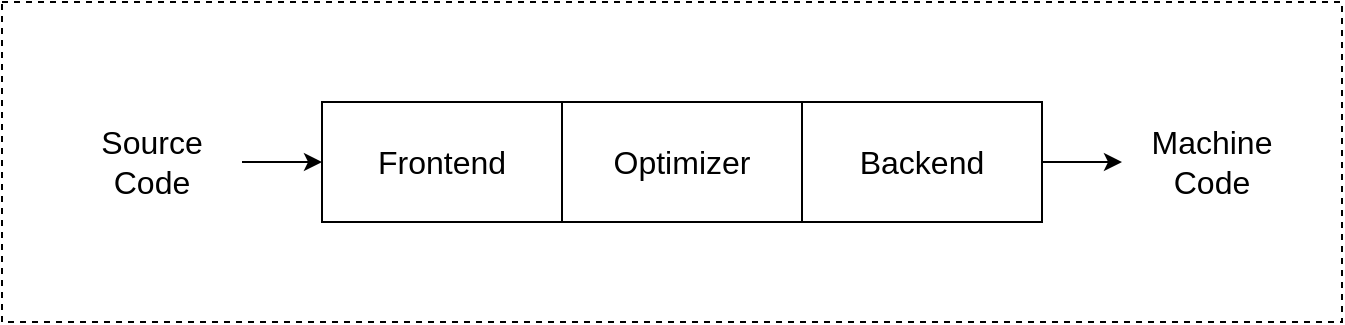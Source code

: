 <mxfile version="14.9.9" type="github">
  <diagram id="C5RBs43oDa-KdzZeNtuy" name="Page-1">
    <mxGraphModel dx="974" dy="894" grid="1" gridSize="10" guides="1" tooltips="1" connect="1" arrows="1" fold="1" page="1" pageScale="1" pageWidth="827" pageHeight="1169" math="0" shadow="0">
      <root>
        <mxCell id="WIyWlLk6GJQsqaUBKTNV-0" />
        <mxCell id="WIyWlLk6GJQsqaUBKTNV-1" parent="WIyWlLk6GJQsqaUBKTNV-0" />
        <mxCell id="1obplmJRY-TloebmABSp-9" value="" style="rounded=0;whiteSpace=wrap;html=1;dashed=1;fontSize=16;" vertex="1" parent="WIyWlLk6GJQsqaUBKTNV-1">
          <mxGeometry x="90" y="80" width="670" height="160" as="geometry" />
        </mxCell>
        <mxCell id="1obplmJRY-TloebmABSp-0" value="Frontend" style="rounded=0;whiteSpace=wrap;html=1;fontSize=16;" vertex="1" parent="WIyWlLk6GJQsqaUBKTNV-1">
          <mxGeometry x="250" y="130" width="120" height="60" as="geometry" />
        </mxCell>
        <mxCell id="1obplmJRY-TloebmABSp-7" style="edgeStyle=orthogonalEdgeStyle;rounded=0;orthogonalLoop=1;jettySize=auto;html=1;exitX=1;exitY=0.5;exitDx=0;exitDy=0;entryX=0;entryY=0.5;entryDx=0;entryDy=0;fontSize=16;" edge="1" parent="WIyWlLk6GJQsqaUBKTNV-1" source="1obplmJRY-TloebmABSp-1" target="1obplmJRY-TloebmABSp-0">
          <mxGeometry relative="1" as="geometry" />
        </mxCell>
        <mxCell id="1obplmJRY-TloebmABSp-1" value="Source&lt;br style=&quot;font-size: 16px;&quot;&gt;Code" style="text;html=1;strokeColor=none;fillColor=none;align=center;verticalAlign=middle;whiteSpace=wrap;rounded=0;dashed=1;fontSize=16;" vertex="1" parent="WIyWlLk6GJQsqaUBKTNV-1">
          <mxGeometry x="120" y="130" width="90" height="60" as="geometry" />
        </mxCell>
        <mxCell id="1obplmJRY-TloebmABSp-3" value="Optimizer" style="rounded=0;whiteSpace=wrap;html=1;fontSize=16;" vertex="1" parent="WIyWlLk6GJQsqaUBKTNV-1">
          <mxGeometry x="370" y="130" width="120" height="60" as="geometry" />
        </mxCell>
        <mxCell id="1obplmJRY-TloebmABSp-8" style="edgeStyle=orthogonalEdgeStyle;rounded=0;orthogonalLoop=1;jettySize=auto;html=1;exitX=1;exitY=0.5;exitDx=0;exitDy=0;entryX=0;entryY=0.5;entryDx=0;entryDy=0;fontSize=16;" edge="1" parent="WIyWlLk6GJQsqaUBKTNV-1" source="1obplmJRY-TloebmABSp-4" target="1obplmJRY-TloebmABSp-5">
          <mxGeometry relative="1" as="geometry" />
        </mxCell>
        <mxCell id="1obplmJRY-TloebmABSp-4" value="Backend" style="rounded=0;whiteSpace=wrap;html=1;fontSize=16;" vertex="1" parent="WIyWlLk6GJQsqaUBKTNV-1">
          <mxGeometry x="490" y="130" width="120" height="60" as="geometry" />
        </mxCell>
        <mxCell id="1obplmJRY-TloebmABSp-5" value="Machine&lt;br style=&quot;font-size: 16px&quot;&gt;Code" style="text;html=1;strokeColor=none;fillColor=none;align=center;verticalAlign=middle;whiteSpace=wrap;rounded=0;dashed=1;fontSize=16;" vertex="1" parent="WIyWlLk6GJQsqaUBKTNV-1">
          <mxGeometry x="650" y="130" width="90" height="60" as="geometry" />
        </mxCell>
      </root>
    </mxGraphModel>
  </diagram>
</mxfile>
